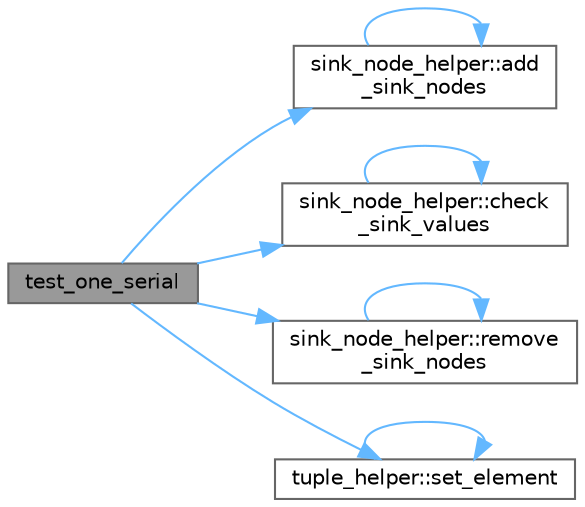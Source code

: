 digraph "test_one_serial"
{
 // LATEX_PDF_SIZE
  bgcolor="transparent";
  edge [fontname=Helvetica,fontsize=10,labelfontname=Helvetica,labelfontsize=10];
  node [fontname=Helvetica,fontsize=10,shape=box,height=0.2,width=0.4];
  rankdir="LR";
  Node1 [id="Node000001",label="test_one_serial",height=0.2,width=0.4,color="gray40", fillcolor="grey60", style="filled", fontcolor="black",tooltip=" "];
  Node1 -> Node2 [id="edge1_Node000001_Node000002",color="steelblue1",style="solid",tooltip=" "];
  Node2 [id="Node000002",label="sink_node_helper::add\l_sink_nodes",height=0.2,width=0.4,color="grey40", fillcolor="white", style="filled",URL="$classsink__node__helper.html#aa02261c79afed8efa1c7d6ed59a0021b",tooltip=" "];
  Node2 -> Node2 [id="edge2_Node000002_Node000002",color="steelblue1",style="solid",tooltip=" "];
  Node1 -> Node3 [id="edge3_Node000001_Node000003",color="steelblue1",style="solid",tooltip=" "];
  Node3 [id="Node000003",label="sink_node_helper::check\l_sink_values",height=0.2,width=0.4,color="grey40", fillcolor="white", style="filled",URL="$classsink__node__helper.html#af0b297ea9dbc43de22a6102ad536684d",tooltip=" "];
  Node3 -> Node3 [id="edge4_Node000003_Node000003",color="steelblue1",style="solid",tooltip=" "];
  Node1 -> Node4 [id="edge5_Node000001_Node000004",color="steelblue1",style="solid",tooltip=" "];
  Node4 [id="Node000004",label="sink_node_helper::remove\l_sink_nodes",height=0.2,width=0.4,color="grey40", fillcolor="white", style="filled",URL="$classsink__node__helper.html#a6464277261a8e574faf6d49086d1536e",tooltip=" "];
  Node4 -> Node4 [id="edge6_Node000004_Node000004",color="steelblue1",style="solid",tooltip=" "];
  Node1 -> Node5 [id="edge7_Node000001_Node000005",color="steelblue1",style="solid",tooltip=" "];
  Node5 [id="Node000005",label="tuple_helper::set_element",height=0.2,width=0.4,color="grey40", fillcolor="white", style="filled",URL="$structtuple__helper.html#acce1c600b6b4b16ba68d2c079f8c68c1",tooltip=" "];
  Node5 -> Node5 [id="edge8_Node000005_Node000005",color="steelblue1",style="solid",tooltip=" "];
}
